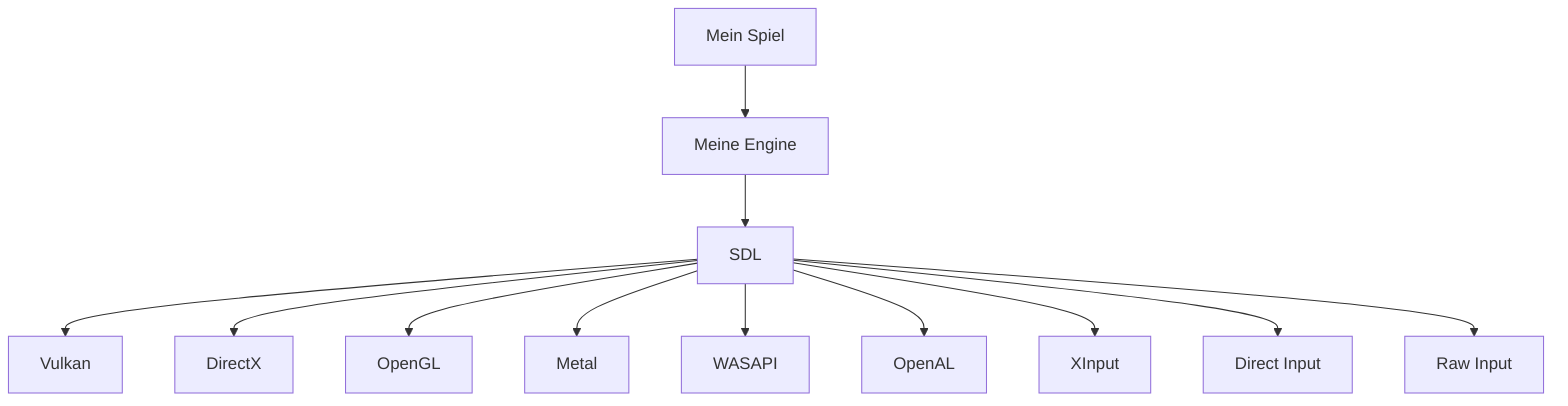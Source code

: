 graph TD;
    my_game["Mein Spiel"]
    engine["Meine Engine"]
    raw_input["Raw Input"]
    direct_input["Direct Input"]
    my_game-->engine
    engine-->SDL
    SDL-->Vulkan
    SDL-->DirectX
    SDL-->OpenGL
    SDL-->Metal
    SDL-->WASAPI
    SDL-->OpenAL
    SDL-->XInput
    SDL-->direct_input
    SDL-->raw_input